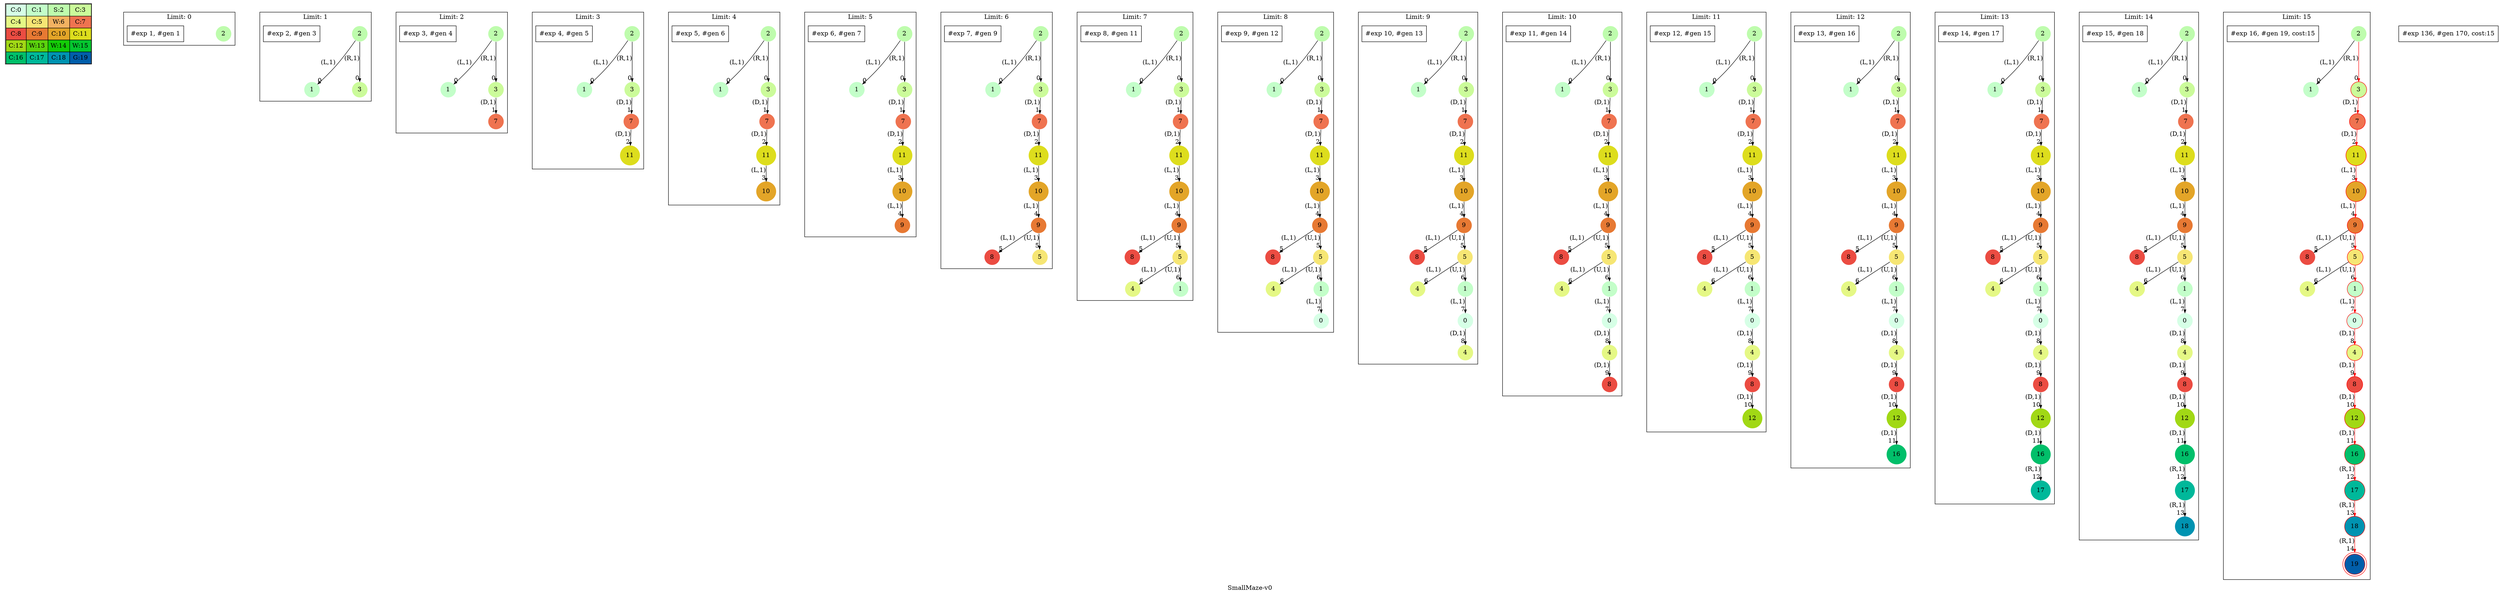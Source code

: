 strict digraph SmallMaze { label="SmallMaze-v0"
subgraph MAP {label=Map;map [shape=plaintext label=<<table border="1" cellpadding="5" cellspacing="0" cellborder="1"><tr><td bgcolor="0.39803922 0.15947579 0.99679532 1.        ">C:0</td><td bgcolor="0.35098039 0.23194764 0.99315867 1.        ">C:1</td><td bgcolor="0.29607843 0.31486959 0.98720184 1.        ">S:2</td><td bgcolor="0.24901961 0.38410575 0.98063477 1.        ">C:3</td></tr><tr><td bgcolor="0.19411765 0.46220388 0.97128103 1.        ">C:4</td><td bgcolor="0.14705882 0.52643216 0.96182564 1.        ">C:5</td><td bgcolor="0.09215686 0.59770746 0.94913494 1.        ">W:6</td><td bgcolor="0.0372549  0.66454018 0.93467977 1.        ">C:7</td></tr><tr><td bgcolor="0.00980392 0.71791192 0.92090552 1.        ">C:8</td><td bgcolor="0.06470588 0.77520398 0.9032472  1.        ">C:9</td><td bgcolor="0.11176471 0.81974048 0.88677369 1.        ">C:10</td><td bgcolor="0.16666667 0.8660254  0.8660254  1.        ">C:11</td></tr><tr><td bgcolor="0.21372549 0.9005867  0.84695821 1.        ">C:12</td><td bgcolor="0.26862745 0.93467977 0.82325295 1.        ">W:13</td><td bgcolor="0.32352941 0.96182564 0.79801723 1.        ">W:14</td><td bgcolor="0.37058824 0.97940977 0.77520398 1.        ">W:15</td></tr><tr><td bgcolor="0.4254902  0.99315867 0.74725253 1.        ">C:16</td><td bgcolor="0.47254902 0.99907048 0.72218645 1.        ">C:17</td><td bgcolor="0.52745098 0.99907048 0.69169844 1.        ">C:18</td><td bgcolor="0.5745098  0.99315867 0.66454018 1.        ">G:19</td></tr></table>>]} 
nodesep=1 ranksep=0.5 node [shape=circle] edge [arrowsize=0.7] 
subgraph cluster0 { label="Limit: 0" nodesep=1 ranksep=0.5 node [shape=circle] edge [arrowsize=0.7] 
"0_2" [label=2 style=filled color=white  fillcolor="0.29607843 0.31486959 0.98720184 1.        "];  "#exp 1, #gen 1" [ shape=box ];
}
subgraph cluster1 { label="Limit: 1" nodesep=1 ranksep=0.5 node [shape=circle] edge [arrowsize=0.7] 
"1_2" [label=2 style=filled color=white  fillcolor="0.29607843 0.31486959 0.98720184 1.        "]; 
"1_2.1-0" [label=1 style=filled color=white  fillcolor="0.35098039 0.23194764 0.99315867 1.        "];  "1_2" -> "1_2.1-0" [xlabel="(L,1)" headlabel=0]; 
"1_2.3-1" [label=3 style=filled color=white  fillcolor="0.24901961 0.38410575 0.98063477 1.        "];  "1_2" -> "1_2.3-1" [xlabel="(R,1)" headlabel=0];  "#exp 2, #gen 3" [ shape=box ];
}
subgraph cluster2 { label="Limit: 2" nodesep=1 ranksep=0.5 node [shape=circle] edge [arrowsize=0.7] 
"2_2" [label=2 style=filled color=white  fillcolor="0.29607843 0.31486959 0.98720184 1.        "]; 
"2_2.1-0" [label=1 style=filled color=white  fillcolor="0.35098039 0.23194764 0.99315867 1.        "];  "2_2" -> "2_2.1-0" [xlabel="(L,1)" headlabel=0]; 
"2_2.3-1" [label=3 style=filled color=white  fillcolor="0.24901961 0.38410575 0.98063477 1.        "];  "2_2" -> "2_2.3-1" [xlabel="(R,1)" headlabel=0]; 
"2_2.3.7-3" [label=7 style=filled color=white  fillcolor="0.0372549  0.66454018 0.93467977 1.        "];  "2_2.3-1" -> "2_2.3.7-3" [xlabel="(D,1)" headlabel=1];  "#exp 3, #gen 4" [ shape=box ];
}
subgraph cluster3 { label="Limit: 3" nodesep=1 ranksep=0.5 node [shape=circle] edge [arrowsize=0.7] 
"3_2" [label=2 style=filled color=white  fillcolor="0.29607843 0.31486959 0.98720184 1.        "]; 
"3_2.1-0" [label=1 style=filled color=white  fillcolor="0.35098039 0.23194764 0.99315867 1.        "];  "3_2" -> "3_2.1-0" [xlabel="(L,1)" headlabel=0]; 
"3_2.3-1" [label=3 style=filled color=white  fillcolor="0.24901961 0.38410575 0.98063477 1.        "];  "3_2" -> "3_2.3-1" [xlabel="(R,1)" headlabel=0]; 
"3_2.3.7-3" [label=7 style=filled color=white  fillcolor="0.0372549  0.66454018 0.93467977 1.        "];  "3_2.3-1" -> "3_2.3.7-3" [xlabel="(D,1)" headlabel=1]; 
"3_2.3.7.11-3" [label=11 style=filled color=white  fillcolor="0.16666667 0.8660254  0.8660254  1.        "];  "3_2.3.7-3" -> "3_2.3.7.11-3" [xlabel="(D,1)" headlabel=2];  "#exp 4, #gen 5" [ shape=box ];
}
subgraph cluster4 { label="Limit: 4" nodesep=1 ranksep=0.5 node [shape=circle] edge [arrowsize=0.7] 
"4_2" [label=2 style=filled color=white  fillcolor="0.29607843 0.31486959 0.98720184 1.        "]; 
"4_2.1-0" [label=1 style=filled color=white  fillcolor="0.35098039 0.23194764 0.99315867 1.        "];  "4_2" -> "4_2.1-0" [xlabel="(L,1)" headlabel=0]; 
"4_2.3-1" [label=3 style=filled color=white  fillcolor="0.24901961 0.38410575 0.98063477 1.        "];  "4_2" -> "4_2.3-1" [xlabel="(R,1)" headlabel=0]; 
"4_2.3.7-3" [label=7 style=filled color=white  fillcolor="0.0372549  0.66454018 0.93467977 1.        "];  "4_2.3-1" -> "4_2.3.7-3" [xlabel="(D,1)" headlabel=1]; 
"4_2.3.7.11-3" [label=11 style=filled color=white  fillcolor="0.16666667 0.8660254  0.8660254  1.        "];  "4_2.3.7-3" -> "4_2.3.7.11-3" [xlabel="(D,1)" headlabel=2]; 
"4_2.3.7.11.10-0" [label=10 style=filled color=white  fillcolor="0.11176471 0.81974048 0.88677369 1.        "];  "4_2.3.7.11-3" -> "4_2.3.7.11.10-0" [xlabel="(L,1)" headlabel=3];  "#exp 5, #gen 6" [ shape=box ];
}
subgraph cluster5 { label="Limit: 5" nodesep=1 ranksep=0.5 node [shape=circle] edge [arrowsize=0.7] 
"5_2" [label=2 style=filled color=white  fillcolor="0.29607843 0.31486959 0.98720184 1.        "]; 
"5_2.1-0" [label=1 style=filled color=white  fillcolor="0.35098039 0.23194764 0.99315867 1.        "];  "5_2" -> "5_2.1-0" [xlabel="(L,1)" headlabel=0]; 
"5_2.3-1" [label=3 style=filled color=white  fillcolor="0.24901961 0.38410575 0.98063477 1.        "];  "5_2" -> "5_2.3-1" [xlabel="(R,1)" headlabel=0]; 
"5_2.3.7-3" [label=7 style=filled color=white  fillcolor="0.0372549  0.66454018 0.93467977 1.        "];  "5_2.3-1" -> "5_2.3.7-3" [xlabel="(D,1)" headlabel=1]; 
"5_2.3.7.11-3" [label=11 style=filled color=white  fillcolor="0.16666667 0.8660254  0.8660254  1.        "];  "5_2.3.7-3" -> "5_2.3.7.11-3" [xlabel="(D,1)" headlabel=2]; 
"5_2.3.7.11.10-0" [label=10 style=filled color=white  fillcolor="0.11176471 0.81974048 0.88677369 1.        "];  "5_2.3.7.11-3" -> "5_2.3.7.11.10-0" [xlabel="(L,1)" headlabel=3]; 
"5_2.3.7.11.10.9-0" [label=9 style=filled color=white  fillcolor="0.06470588 0.77520398 0.9032472  1.        "];  "5_2.3.7.11.10-0" -> "5_2.3.7.11.10.9-0" [xlabel="(L,1)" headlabel=4];  "#exp 6, #gen 7" [ shape=box ];
}
subgraph cluster6 { label="Limit: 6" nodesep=1 ranksep=0.5 node [shape=circle] edge [arrowsize=0.7] 
"6_2" [label=2 style=filled color=white  fillcolor="0.29607843 0.31486959 0.98720184 1.        "]; 
"6_2.1-0" [label=1 style=filled color=white  fillcolor="0.35098039 0.23194764 0.99315867 1.        "];  "6_2" -> "6_2.1-0" [xlabel="(L,1)" headlabel=0]; 
"6_2.3-1" [label=3 style=filled color=white  fillcolor="0.24901961 0.38410575 0.98063477 1.        "];  "6_2" -> "6_2.3-1" [xlabel="(R,1)" headlabel=0]; 
"6_2.3.7-3" [label=7 style=filled color=white  fillcolor="0.0372549  0.66454018 0.93467977 1.        "];  "6_2.3-1" -> "6_2.3.7-3" [xlabel="(D,1)" headlabel=1]; 
"6_2.3.7.11-3" [label=11 style=filled color=white  fillcolor="0.16666667 0.8660254  0.8660254  1.        "];  "6_2.3.7-3" -> "6_2.3.7.11-3" [xlabel="(D,1)" headlabel=2]; 
"6_2.3.7.11.10-0" [label=10 style=filled color=white  fillcolor="0.11176471 0.81974048 0.88677369 1.        "];  "6_2.3.7.11-3" -> "6_2.3.7.11.10-0" [xlabel="(L,1)" headlabel=3]; 
"6_2.3.7.11.10.9-0" [label=9 style=filled color=white  fillcolor="0.06470588 0.77520398 0.9032472  1.        "];  "6_2.3.7.11.10-0" -> "6_2.3.7.11.10.9-0" [xlabel="(L,1)" headlabel=4]; 
"6_2.3.7.11.10.9.8-0" [label=8 style=filled color=white  fillcolor="0.00980392 0.71791192 0.92090552 1.        "];  "6_2.3.7.11.10.9-0" -> "6_2.3.7.11.10.9.8-0" [xlabel="(L,1)" headlabel=5]; 
"6_2.3.7.11.10.9.5-2" [label=5 style=filled color=white  fillcolor="0.14705882 0.52643216 0.96182564 1.        "];  "6_2.3.7.11.10.9-0" -> "6_2.3.7.11.10.9.5-2" [xlabel="(U,1)" headlabel=5];  "#exp 7, #gen 9" [ shape=box ];
}
subgraph cluster7 { label="Limit: 7" nodesep=1 ranksep=0.5 node [shape=circle] edge [arrowsize=0.7] 
"7_2" [label=2 style=filled color=white  fillcolor="0.29607843 0.31486959 0.98720184 1.        "]; 
"7_2.1-0" [label=1 style=filled color=white  fillcolor="0.35098039 0.23194764 0.99315867 1.        "];  "7_2" -> "7_2.1-0" [xlabel="(L,1)" headlabel=0]; 
"7_2.3-1" [label=3 style=filled color=white  fillcolor="0.24901961 0.38410575 0.98063477 1.        "];  "7_2" -> "7_2.3-1" [xlabel="(R,1)" headlabel=0]; 
"7_2.3.7-3" [label=7 style=filled color=white  fillcolor="0.0372549  0.66454018 0.93467977 1.        "];  "7_2.3-1" -> "7_2.3.7-3" [xlabel="(D,1)" headlabel=1]; 
"7_2.3.7.11-3" [label=11 style=filled color=white  fillcolor="0.16666667 0.8660254  0.8660254  1.        "];  "7_2.3.7-3" -> "7_2.3.7.11-3" [xlabel="(D,1)" headlabel=2]; 
"7_2.3.7.11.10-0" [label=10 style=filled color=white  fillcolor="0.11176471 0.81974048 0.88677369 1.        "];  "7_2.3.7.11-3" -> "7_2.3.7.11.10-0" [xlabel="(L,1)" headlabel=3]; 
"7_2.3.7.11.10.9-0" [label=9 style=filled color=white  fillcolor="0.06470588 0.77520398 0.9032472  1.        "];  "7_2.3.7.11.10-0" -> "7_2.3.7.11.10.9-0" [xlabel="(L,1)" headlabel=4]; 
"7_2.3.7.11.10.9.8-0" [label=8 style=filled color=white  fillcolor="0.00980392 0.71791192 0.92090552 1.        "];  "7_2.3.7.11.10.9-0" -> "7_2.3.7.11.10.9.8-0" [xlabel="(L,1)" headlabel=5]; 
"7_2.3.7.11.10.9.5-2" [label=5 style=filled color=white  fillcolor="0.14705882 0.52643216 0.96182564 1.        "];  "7_2.3.7.11.10.9-0" -> "7_2.3.7.11.10.9.5-2" [xlabel="(U,1)" headlabel=5]; 
"7_2.3.7.11.10.9.5.4-0" [label=4 style=filled color=white  fillcolor="0.19411765 0.46220388 0.97128103 1.        "];  "7_2.3.7.11.10.9.5-2" -> "7_2.3.7.11.10.9.5.4-0" [xlabel="(L,1)" headlabel=6]; 
"7_2.3.7.11.10.9.5.1-2" [label=1 style=filled color=white  fillcolor="0.35098039 0.23194764 0.99315867 1.        "];  "7_2.3.7.11.10.9.5-2" -> "7_2.3.7.11.10.9.5.1-2" [xlabel="(U,1)" headlabel=6];  "#exp 8, #gen 11" [ shape=box ];
}
subgraph cluster8 { label="Limit: 8" nodesep=1 ranksep=0.5 node [shape=circle] edge [arrowsize=0.7] 
"8_2" [label=2 style=filled color=white  fillcolor="0.29607843 0.31486959 0.98720184 1.        "]; 
"8_2.1-0" [label=1 style=filled color=white  fillcolor="0.35098039 0.23194764 0.99315867 1.        "];  "8_2" -> "8_2.1-0" [xlabel="(L,1)" headlabel=0]; 
"8_2.3-1" [label=3 style=filled color=white  fillcolor="0.24901961 0.38410575 0.98063477 1.        "];  "8_2" -> "8_2.3-1" [xlabel="(R,1)" headlabel=0]; 
"8_2.3.7-3" [label=7 style=filled color=white  fillcolor="0.0372549  0.66454018 0.93467977 1.        "];  "8_2.3-1" -> "8_2.3.7-3" [xlabel="(D,1)" headlabel=1]; 
"8_2.3.7.11-3" [label=11 style=filled color=white  fillcolor="0.16666667 0.8660254  0.8660254  1.        "];  "8_2.3.7-3" -> "8_2.3.7.11-3" [xlabel="(D,1)" headlabel=2]; 
"8_2.3.7.11.10-0" [label=10 style=filled color=white  fillcolor="0.11176471 0.81974048 0.88677369 1.        "];  "8_2.3.7.11-3" -> "8_2.3.7.11.10-0" [xlabel="(L,1)" headlabel=3]; 
"8_2.3.7.11.10.9-0" [label=9 style=filled color=white  fillcolor="0.06470588 0.77520398 0.9032472  1.        "];  "8_2.3.7.11.10-0" -> "8_2.3.7.11.10.9-0" [xlabel="(L,1)" headlabel=4]; 
"8_2.3.7.11.10.9.8-0" [label=8 style=filled color=white  fillcolor="0.00980392 0.71791192 0.92090552 1.        "];  "8_2.3.7.11.10.9-0" -> "8_2.3.7.11.10.9.8-0" [xlabel="(L,1)" headlabel=5]; 
"8_2.3.7.11.10.9.5-2" [label=5 style=filled color=white  fillcolor="0.14705882 0.52643216 0.96182564 1.        "];  "8_2.3.7.11.10.9-0" -> "8_2.3.7.11.10.9.5-2" [xlabel="(U,1)" headlabel=5]; 
"8_2.3.7.11.10.9.5.4-0" [label=4 style=filled color=white  fillcolor="0.19411765 0.46220388 0.97128103 1.        "];  "8_2.3.7.11.10.9.5-2" -> "8_2.3.7.11.10.9.5.4-0" [xlabel="(L,1)" headlabel=6]; 
"8_2.3.7.11.10.9.5.1-2" [label=1 style=filled color=white  fillcolor="0.35098039 0.23194764 0.99315867 1.        "];  "8_2.3.7.11.10.9.5-2" -> "8_2.3.7.11.10.9.5.1-2" [xlabel="(U,1)" headlabel=6]; 
"8_2.3.7.11.10.9.5.1.0-0" [label=0 style=filled color=white  fillcolor="0.39803922 0.15947579 0.99679532 1.        "];  "8_2.3.7.11.10.9.5.1-2" -> "8_2.3.7.11.10.9.5.1.0-0" [xlabel="(L,1)" headlabel=7];  "#exp 9, #gen 12" [ shape=box ];
}
subgraph cluster9 { label="Limit: 9" nodesep=1 ranksep=0.5 node [shape=circle] edge [arrowsize=0.7] 
"9_2" [label=2 style=filled color=white  fillcolor="0.29607843 0.31486959 0.98720184 1.        "]; 
"9_2.1-0" [label=1 style=filled color=white  fillcolor="0.35098039 0.23194764 0.99315867 1.        "];  "9_2" -> "9_2.1-0" [xlabel="(L,1)" headlabel=0]; 
"9_2.3-1" [label=3 style=filled color=white  fillcolor="0.24901961 0.38410575 0.98063477 1.        "];  "9_2" -> "9_2.3-1" [xlabel="(R,1)" headlabel=0]; 
"9_2.3.7-3" [label=7 style=filled color=white  fillcolor="0.0372549  0.66454018 0.93467977 1.        "];  "9_2.3-1" -> "9_2.3.7-3" [xlabel="(D,1)" headlabel=1]; 
"9_2.3.7.11-3" [label=11 style=filled color=white  fillcolor="0.16666667 0.8660254  0.8660254  1.        "];  "9_2.3.7-3" -> "9_2.3.7.11-3" [xlabel="(D,1)" headlabel=2]; 
"9_2.3.7.11.10-0" [label=10 style=filled color=white  fillcolor="0.11176471 0.81974048 0.88677369 1.        "];  "9_2.3.7.11-3" -> "9_2.3.7.11.10-0" [xlabel="(L,1)" headlabel=3]; 
"9_2.3.7.11.10.9-0" [label=9 style=filled color=white  fillcolor="0.06470588 0.77520398 0.9032472  1.        "];  "9_2.3.7.11.10-0" -> "9_2.3.7.11.10.9-0" [xlabel="(L,1)" headlabel=4]; 
"9_2.3.7.11.10.9.8-0" [label=8 style=filled color=white  fillcolor="0.00980392 0.71791192 0.92090552 1.        "];  "9_2.3.7.11.10.9-0" -> "9_2.3.7.11.10.9.8-0" [xlabel="(L,1)" headlabel=5]; 
"9_2.3.7.11.10.9.5-2" [label=5 style=filled color=white  fillcolor="0.14705882 0.52643216 0.96182564 1.        "];  "9_2.3.7.11.10.9-0" -> "9_2.3.7.11.10.9.5-2" [xlabel="(U,1)" headlabel=5]; 
"9_2.3.7.11.10.9.5.4-0" [label=4 style=filled color=white  fillcolor="0.19411765 0.46220388 0.97128103 1.        "];  "9_2.3.7.11.10.9.5-2" -> "9_2.3.7.11.10.9.5.4-0" [xlabel="(L,1)" headlabel=6]; 
"9_2.3.7.11.10.9.5.1-2" [label=1 style=filled color=white  fillcolor="0.35098039 0.23194764 0.99315867 1.        "];  "9_2.3.7.11.10.9.5-2" -> "9_2.3.7.11.10.9.5.1-2" [xlabel="(U,1)" headlabel=6]; 
"9_2.3.7.11.10.9.5.1.0-0" [label=0 style=filled color=white  fillcolor="0.39803922 0.15947579 0.99679532 1.        "];  "9_2.3.7.11.10.9.5.1-2" -> "9_2.3.7.11.10.9.5.1.0-0" [xlabel="(L,1)" headlabel=7]; 
"9_2.3.7.11.10.9.5.1.0.4-3" [label=4 style=filled color=white  fillcolor="0.19411765 0.46220388 0.97128103 1.        "];  "9_2.3.7.11.10.9.5.1.0-0" -> "9_2.3.7.11.10.9.5.1.0.4-3" [xlabel="(D,1)" headlabel=8];  "#exp 10, #gen 13" [ shape=box ];
}
subgraph cluster10 { label="Limit: 10" nodesep=1 ranksep=0.5 node [shape=circle] edge [arrowsize=0.7] 
"10_2" [label=2 style=filled color=white  fillcolor="0.29607843 0.31486959 0.98720184 1.        "]; 
"10_2.1-0" [label=1 style=filled color=white  fillcolor="0.35098039 0.23194764 0.99315867 1.        "];  "10_2" -> "10_2.1-0" [xlabel="(L,1)" headlabel=0]; 
"10_2.3-1" [label=3 style=filled color=white  fillcolor="0.24901961 0.38410575 0.98063477 1.        "];  "10_2" -> "10_2.3-1" [xlabel="(R,1)" headlabel=0]; 
"10_2.3.7-3" [label=7 style=filled color=white  fillcolor="0.0372549  0.66454018 0.93467977 1.        "];  "10_2.3-1" -> "10_2.3.7-3" [xlabel="(D,1)" headlabel=1]; 
"10_2.3.7.11-3" [label=11 style=filled color=white  fillcolor="0.16666667 0.8660254  0.8660254  1.        "];  "10_2.3.7-3" -> "10_2.3.7.11-3" [xlabel="(D,1)" headlabel=2]; 
"10_2.3.7.11.10-0" [label=10 style=filled color=white  fillcolor="0.11176471 0.81974048 0.88677369 1.        "];  "10_2.3.7.11-3" -> "10_2.3.7.11.10-0" [xlabel="(L,1)" headlabel=3]; 
"10_2.3.7.11.10.9-0" [label=9 style=filled color=white  fillcolor="0.06470588 0.77520398 0.9032472  1.        "];  "10_2.3.7.11.10-0" -> "10_2.3.7.11.10.9-0" [xlabel="(L,1)" headlabel=4]; 
"10_2.3.7.11.10.9.8-0" [label=8 style=filled color=white  fillcolor="0.00980392 0.71791192 0.92090552 1.        "];  "10_2.3.7.11.10.9-0" -> "10_2.3.7.11.10.9.8-0" [xlabel="(L,1)" headlabel=5]; 
"10_2.3.7.11.10.9.5-2" [label=5 style=filled color=white  fillcolor="0.14705882 0.52643216 0.96182564 1.        "];  "10_2.3.7.11.10.9-0" -> "10_2.3.7.11.10.9.5-2" [xlabel="(U,1)" headlabel=5]; 
"10_2.3.7.11.10.9.5.4-0" [label=4 style=filled color=white  fillcolor="0.19411765 0.46220388 0.97128103 1.        "];  "10_2.3.7.11.10.9.5-2" -> "10_2.3.7.11.10.9.5.4-0" [xlabel="(L,1)" headlabel=6]; 
"10_2.3.7.11.10.9.5.1-2" [label=1 style=filled color=white  fillcolor="0.35098039 0.23194764 0.99315867 1.        "];  "10_2.3.7.11.10.9.5-2" -> "10_2.3.7.11.10.9.5.1-2" [xlabel="(U,1)" headlabel=6]; 
"10_2.3.7.11.10.9.5.1.0-0" [label=0 style=filled color=white  fillcolor="0.39803922 0.15947579 0.99679532 1.        "];  "10_2.3.7.11.10.9.5.1-2" -> "10_2.3.7.11.10.9.5.1.0-0" [xlabel="(L,1)" headlabel=7]; 
"10_2.3.7.11.10.9.5.1.0.4-3" [label=4 style=filled color=white  fillcolor="0.19411765 0.46220388 0.97128103 1.        "];  "10_2.3.7.11.10.9.5.1.0-0" -> "10_2.3.7.11.10.9.5.1.0.4-3" [xlabel="(D,1)" headlabel=8]; 
"10_2.3.7.11.10.9.5.1.0.4.8-3" [label=8 style=filled color=white  fillcolor="0.00980392 0.71791192 0.92090552 1.        "];  "10_2.3.7.11.10.9.5.1.0.4-3" -> "10_2.3.7.11.10.9.5.1.0.4.8-3" [xlabel="(D,1)" headlabel=9];  "#exp 11, #gen 14" [ shape=box ];
}
subgraph cluster11 { label="Limit: 11" nodesep=1 ranksep=0.5 node [shape=circle] edge [arrowsize=0.7] 
"11_2" [label=2 style=filled color=white  fillcolor="0.29607843 0.31486959 0.98720184 1.        "]; 
"11_2.1-0" [label=1 style=filled color=white  fillcolor="0.35098039 0.23194764 0.99315867 1.        "];  "11_2" -> "11_2.1-0" [xlabel="(L,1)" headlabel=0]; 
"11_2.3-1" [label=3 style=filled color=white  fillcolor="0.24901961 0.38410575 0.98063477 1.        "];  "11_2" -> "11_2.3-1" [xlabel="(R,1)" headlabel=0]; 
"11_2.3.7-3" [label=7 style=filled color=white  fillcolor="0.0372549  0.66454018 0.93467977 1.        "];  "11_2.3-1" -> "11_2.3.7-3" [xlabel="(D,1)" headlabel=1]; 
"11_2.3.7.11-3" [label=11 style=filled color=white  fillcolor="0.16666667 0.8660254  0.8660254  1.        "];  "11_2.3.7-3" -> "11_2.3.7.11-3" [xlabel="(D,1)" headlabel=2]; 
"11_2.3.7.11.10-0" [label=10 style=filled color=white  fillcolor="0.11176471 0.81974048 0.88677369 1.        "];  "11_2.3.7.11-3" -> "11_2.3.7.11.10-0" [xlabel="(L,1)" headlabel=3]; 
"11_2.3.7.11.10.9-0" [label=9 style=filled color=white  fillcolor="0.06470588 0.77520398 0.9032472  1.        "];  "11_2.3.7.11.10-0" -> "11_2.3.7.11.10.9-0" [xlabel="(L,1)" headlabel=4]; 
"11_2.3.7.11.10.9.8-0" [label=8 style=filled color=white  fillcolor="0.00980392 0.71791192 0.92090552 1.        "];  "11_2.3.7.11.10.9-0" -> "11_2.3.7.11.10.9.8-0" [xlabel="(L,1)" headlabel=5]; 
"11_2.3.7.11.10.9.5-2" [label=5 style=filled color=white  fillcolor="0.14705882 0.52643216 0.96182564 1.        "];  "11_2.3.7.11.10.9-0" -> "11_2.3.7.11.10.9.5-2" [xlabel="(U,1)" headlabel=5]; 
"11_2.3.7.11.10.9.5.4-0" [label=4 style=filled color=white  fillcolor="0.19411765 0.46220388 0.97128103 1.        "];  "11_2.3.7.11.10.9.5-2" -> "11_2.3.7.11.10.9.5.4-0" [xlabel="(L,1)" headlabel=6]; 
"11_2.3.7.11.10.9.5.1-2" [label=1 style=filled color=white  fillcolor="0.35098039 0.23194764 0.99315867 1.        "];  "11_2.3.7.11.10.9.5-2" -> "11_2.3.7.11.10.9.5.1-2" [xlabel="(U,1)" headlabel=6]; 
"11_2.3.7.11.10.9.5.1.0-0" [label=0 style=filled color=white  fillcolor="0.39803922 0.15947579 0.99679532 1.        "];  "11_2.3.7.11.10.9.5.1-2" -> "11_2.3.7.11.10.9.5.1.0-0" [xlabel="(L,1)" headlabel=7]; 
"11_2.3.7.11.10.9.5.1.0.4-3" [label=4 style=filled color=white  fillcolor="0.19411765 0.46220388 0.97128103 1.        "];  "11_2.3.7.11.10.9.5.1.0-0" -> "11_2.3.7.11.10.9.5.1.0.4-3" [xlabel="(D,1)" headlabel=8]; 
"11_2.3.7.11.10.9.5.1.0.4.8-3" [label=8 style=filled color=white  fillcolor="0.00980392 0.71791192 0.92090552 1.        "];  "11_2.3.7.11.10.9.5.1.0.4-3" -> "11_2.3.7.11.10.9.5.1.0.4.8-3" [xlabel="(D,1)" headlabel=9]; 
"11_2.3.7.11.10.9.5.1.0.4.8.12-3" [label=12 style=filled color=white  fillcolor="0.21372549 0.9005867  0.84695821 1.        "];  "11_2.3.7.11.10.9.5.1.0.4.8-3" -> "11_2.3.7.11.10.9.5.1.0.4.8.12-3" [xlabel="(D,1)" headlabel=10];  "#exp 12, #gen 15" [ shape=box ];
}
subgraph cluster12 { label="Limit: 12" nodesep=1 ranksep=0.5 node [shape=circle] edge [arrowsize=0.7] 
"12_2" [label=2 style=filled color=white  fillcolor="0.29607843 0.31486959 0.98720184 1.        "]; 
"12_2.1-0" [label=1 style=filled color=white  fillcolor="0.35098039 0.23194764 0.99315867 1.        "];  "12_2" -> "12_2.1-0" [xlabel="(L,1)" headlabel=0]; 
"12_2.3-1" [label=3 style=filled color=white  fillcolor="0.24901961 0.38410575 0.98063477 1.        "];  "12_2" -> "12_2.3-1" [xlabel="(R,1)" headlabel=0]; 
"12_2.3.7-3" [label=7 style=filled color=white  fillcolor="0.0372549  0.66454018 0.93467977 1.        "];  "12_2.3-1" -> "12_2.3.7-3" [xlabel="(D,1)" headlabel=1]; 
"12_2.3.7.11-3" [label=11 style=filled color=white  fillcolor="0.16666667 0.8660254  0.8660254  1.        "];  "12_2.3.7-3" -> "12_2.3.7.11-3" [xlabel="(D,1)" headlabel=2]; 
"12_2.3.7.11.10-0" [label=10 style=filled color=white  fillcolor="0.11176471 0.81974048 0.88677369 1.        "];  "12_2.3.7.11-3" -> "12_2.3.7.11.10-0" [xlabel="(L,1)" headlabel=3]; 
"12_2.3.7.11.10.9-0" [label=9 style=filled color=white  fillcolor="0.06470588 0.77520398 0.9032472  1.        "];  "12_2.3.7.11.10-0" -> "12_2.3.7.11.10.9-0" [xlabel="(L,1)" headlabel=4]; 
"12_2.3.7.11.10.9.8-0" [label=8 style=filled color=white  fillcolor="0.00980392 0.71791192 0.92090552 1.        "];  "12_2.3.7.11.10.9-0" -> "12_2.3.7.11.10.9.8-0" [xlabel="(L,1)" headlabel=5]; 
"12_2.3.7.11.10.9.5-2" [label=5 style=filled color=white  fillcolor="0.14705882 0.52643216 0.96182564 1.        "];  "12_2.3.7.11.10.9-0" -> "12_2.3.7.11.10.9.5-2" [xlabel="(U,1)" headlabel=5]; 
"12_2.3.7.11.10.9.5.4-0" [label=4 style=filled color=white  fillcolor="0.19411765 0.46220388 0.97128103 1.        "];  "12_2.3.7.11.10.9.5-2" -> "12_2.3.7.11.10.9.5.4-0" [xlabel="(L,1)" headlabel=6]; 
"12_2.3.7.11.10.9.5.1-2" [label=1 style=filled color=white  fillcolor="0.35098039 0.23194764 0.99315867 1.        "];  "12_2.3.7.11.10.9.5-2" -> "12_2.3.7.11.10.9.5.1-2" [xlabel="(U,1)" headlabel=6]; 
"12_2.3.7.11.10.9.5.1.0-0" [label=0 style=filled color=white  fillcolor="0.39803922 0.15947579 0.99679532 1.        "];  "12_2.3.7.11.10.9.5.1-2" -> "12_2.3.7.11.10.9.5.1.0-0" [xlabel="(L,1)" headlabel=7]; 
"12_2.3.7.11.10.9.5.1.0.4-3" [label=4 style=filled color=white  fillcolor="0.19411765 0.46220388 0.97128103 1.        "];  "12_2.3.7.11.10.9.5.1.0-0" -> "12_2.3.7.11.10.9.5.1.0.4-3" [xlabel="(D,1)" headlabel=8]; 
"12_2.3.7.11.10.9.5.1.0.4.8-3" [label=8 style=filled color=white  fillcolor="0.00980392 0.71791192 0.92090552 1.        "];  "12_2.3.7.11.10.9.5.1.0.4-3" -> "12_2.3.7.11.10.9.5.1.0.4.8-3" [xlabel="(D,1)" headlabel=9]; 
"12_2.3.7.11.10.9.5.1.0.4.8.12-3" [label=12 style=filled color=white  fillcolor="0.21372549 0.9005867  0.84695821 1.        "];  "12_2.3.7.11.10.9.5.1.0.4.8-3" -> "12_2.3.7.11.10.9.5.1.0.4.8.12-3" [xlabel="(D,1)" headlabel=10]; 
"12_2.3.7.11.10.9.5.1.0.4.8.12.16-3" [label=16 style=filled color=white  fillcolor="0.4254902  0.99315867 0.74725253 1.        "];  "12_2.3.7.11.10.9.5.1.0.4.8.12-3" -> "12_2.3.7.11.10.9.5.1.0.4.8.12.16-3" [xlabel="(D,1)" headlabel=11];  "#exp 13, #gen 16" [ shape=box ];
}
subgraph cluster13 { label="Limit: 13" nodesep=1 ranksep=0.5 node [shape=circle] edge [arrowsize=0.7] 
"13_2" [label=2 style=filled color=white  fillcolor="0.29607843 0.31486959 0.98720184 1.        "]; 
"13_2.1-0" [label=1 style=filled color=white  fillcolor="0.35098039 0.23194764 0.99315867 1.        "];  "13_2" -> "13_2.1-0" [xlabel="(L,1)" headlabel=0]; 
"13_2.3-1" [label=3 style=filled color=white  fillcolor="0.24901961 0.38410575 0.98063477 1.        "];  "13_2" -> "13_2.3-1" [xlabel="(R,1)" headlabel=0]; 
"13_2.3.7-3" [label=7 style=filled color=white  fillcolor="0.0372549  0.66454018 0.93467977 1.        "];  "13_2.3-1" -> "13_2.3.7-3" [xlabel="(D,1)" headlabel=1]; 
"13_2.3.7.11-3" [label=11 style=filled color=white  fillcolor="0.16666667 0.8660254  0.8660254  1.        "];  "13_2.3.7-3" -> "13_2.3.7.11-3" [xlabel="(D,1)" headlabel=2]; 
"13_2.3.7.11.10-0" [label=10 style=filled color=white  fillcolor="0.11176471 0.81974048 0.88677369 1.        "];  "13_2.3.7.11-3" -> "13_2.3.7.11.10-0" [xlabel="(L,1)" headlabel=3]; 
"13_2.3.7.11.10.9-0" [label=9 style=filled color=white  fillcolor="0.06470588 0.77520398 0.9032472  1.        "];  "13_2.3.7.11.10-0" -> "13_2.3.7.11.10.9-0" [xlabel="(L,1)" headlabel=4]; 
"13_2.3.7.11.10.9.8-0" [label=8 style=filled color=white  fillcolor="0.00980392 0.71791192 0.92090552 1.        "];  "13_2.3.7.11.10.9-0" -> "13_2.3.7.11.10.9.8-0" [xlabel="(L,1)" headlabel=5]; 
"13_2.3.7.11.10.9.5-2" [label=5 style=filled color=white  fillcolor="0.14705882 0.52643216 0.96182564 1.        "];  "13_2.3.7.11.10.9-0" -> "13_2.3.7.11.10.9.5-2" [xlabel="(U,1)" headlabel=5]; 
"13_2.3.7.11.10.9.5.4-0" [label=4 style=filled color=white  fillcolor="0.19411765 0.46220388 0.97128103 1.        "];  "13_2.3.7.11.10.9.5-2" -> "13_2.3.7.11.10.9.5.4-0" [xlabel="(L,1)" headlabel=6]; 
"13_2.3.7.11.10.9.5.1-2" [label=1 style=filled color=white  fillcolor="0.35098039 0.23194764 0.99315867 1.        "];  "13_2.3.7.11.10.9.5-2" -> "13_2.3.7.11.10.9.5.1-2" [xlabel="(U,1)" headlabel=6]; 
"13_2.3.7.11.10.9.5.1.0-0" [label=0 style=filled color=white  fillcolor="0.39803922 0.15947579 0.99679532 1.        "];  "13_2.3.7.11.10.9.5.1-2" -> "13_2.3.7.11.10.9.5.1.0-0" [xlabel="(L,1)" headlabel=7]; 
"13_2.3.7.11.10.9.5.1.0.4-3" [label=4 style=filled color=white  fillcolor="0.19411765 0.46220388 0.97128103 1.        "];  "13_2.3.7.11.10.9.5.1.0-0" -> "13_2.3.7.11.10.9.5.1.0.4-3" [xlabel="(D,1)" headlabel=8]; 
"13_2.3.7.11.10.9.5.1.0.4.8-3" [label=8 style=filled color=white  fillcolor="0.00980392 0.71791192 0.92090552 1.        "];  "13_2.3.7.11.10.9.5.1.0.4-3" -> "13_2.3.7.11.10.9.5.1.0.4.8-3" [xlabel="(D,1)" headlabel=9]; 
"13_2.3.7.11.10.9.5.1.0.4.8.12-3" [label=12 style=filled color=white  fillcolor="0.21372549 0.9005867  0.84695821 1.        "];  "13_2.3.7.11.10.9.5.1.0.4.8-3" -> "13_2.3.7.11.10.9.5.1.0.4.8.12-3" [xlabel="(D,1)" headlabel=10]; 
"13_2.3.7.11.10.9.5.1.0.4.8.12.16-3" [label=16 style=filled color=white  fillcolor="0.4254902  0.99315867 0.74725253 1.        "];  "13_2.3.7.11.10.9.5.1.0.4.8.12-3" -> "13_2.3.7.11.10.9.5.1.0.4.8.12.16-3" [xlabel="(D,1)" headlabel=11]; 
"13_2.3.7.11.10.9.5.1.0.4.8.12.16.17-1" [label=17 style=filled color=white  fillcolor="0.47254902 0.99907048 0.72218645 1.        "];  "13_2.3.7.11.10.9.5.1.0.4.8.12.16-3" -> "13_2.3.7.11.10.9.5.1.0.4.8.12.16.17-1" [xlabel="(R,1)" headlabel=12];  "#exp 14, #gen 17" [ shape=box ];
}
subgraph cluster14 { label="Limit: 14" nodesep=1 ranksep=0.5 node [shape=circle] edge [arrowsize=0.7] 
"14_2" [label=2 style=filled color=white  fillcolor="0.29607843 0.31486959 0.98720184 1.        "]; 
"14_2.1-0" [label=1 style=filled color=white  fillcolor="0.35098039 0.23194764 0.99315867 1.        "];  "14_2" -> "14_2.1-0" [xlabel="(L,1)" headlabel=0]; 
"14_2.3-1" [label=3 style=filled color=white  fillcolor="0.24901961 0.38410575 0.98063477 1.        "];  "14_2" -> "14_2.3-1" [xlabel="(R,1)" headlabel=0]; 
"14_2.3.7-3" [label=7 style=filled color=white  fillcolor="0.0372549  0.66454018 0.93467977 1.        "];  "14_2.3-1" -> "14_2.3.7-3" [xlabel="(D,1)" headlabel=1]; 
"14_2.3.7.11-3" [label=11 style=filled color=white  fillcolor="0.16666667 0.8660254  0.8660254  1.        "];  "14_2.3.7-3" -> "14_2.3.7.11-3" [xlabel="(D,1)" headlabel=2]; 
"14_2.3.7.11.10-0" [label=10 style=filled color=white  fillcolor="0.11176471 0.81974048 0.88677369 1.        "];  "14_2.3.7.11-3" -> "14_2.3.7.11.10-0" [xlabel="(L,1)" headlabel=3]; 
"14_2.3.7.11.10.9-0" [label=9 style=filled color=white  fillcolor="0.06470588 0.77520398 0.9032472  1.        "];  "14_2.3.7.11.10-0" -> "14_2.3.7.11.10.9-0" [xlabel="(L,1)" headlabel=4]; 
"14_2.3.7.11.10.9.8-0" [label=8 style=filled color=white  fillcolor="0.00980392 0.71791192 0.92090552 1.        "];  "14_2.3.7.11.10.9-0" -> "14_2.3.7.11.10.9.8-0" [xlabel="(L,1)" headlabel=5]; 
"14_2.3.7.11.10.9.5-2" [label=5 style=filled color=white  fillcolor="0.14705882 0.52643216 0.96182564 1.        "];  "14_2.3.7.11.10.9-0" -> "14_2.3.7.11.10.9.5-2" [xlabel="(U,1)" headlabel=5]; 
"14_2.3.7.11.10.9.5.4-0" [label=4 style=filled color=white  fillcolor="0.19411765 0.46220388 0.97128103 1.        "];  "14_2.3.7.11.10.9.5-2" -> "14_2.3.7.11.10.9.5.4-0" [xlabel="(L,1)" headlabel=6]; 
"14_2.3.7.11.10.9.5.1-2" [label=1 style=filled color=white  fillcolor="0.35098039 0.23194764 0.99315867 1.        "];  "14_2.3.7.11.10.9.5-2" -> "14_2.3.7.11.10.9.5.1-2" [xlabel="(U,1)" headlabel=6]; 
"14_2.3.7.11.10.9.5.1.0-0" [label=0 style=filled color=white  fillcolor="0.39803922 0.15947579 0.99679532 1.        "];  "14_2.3.7.11.10.9.5.1-2" -> "14_2.3.7.11.10.9.5.1.0-0" [xlabel="(L,1)" headlabel=7]; 
"14_2.3.7.11.10.9.5.1.0.4-3" [label=4 style=filled color=white  fillcolor="0.19411765 0.46220388 0.97128103 1.        "];  "14_2.3.7.11.10.9.5.1.0-0" -> "14_2.3.7.11.10.9.5.1.0.4-3" [xlabel="(D,1)" headlabel=8]; 
"14_2.3.7.11.10.9.5.1.0.4.8-3" [label=8 style=filled color=white  fillcolor="0.00980392 0.71791192 0.92090552 1.        "];  "14_2.3.7.11.10.9.5.1.0.4-3" -> "14_2.3.7.11.10.9.5.1.0.4.8-3" [xlabel="(D,1)" headlabel=9]; 
"14_2.3.7.11.10.9.5.1.0.4.8.12-3" [label=12 style=filled color=white  fillcolor="0.21372549 0.9005867  0.84695821 1.        "];  "14_2.3.7.11.10.9.5.1.0.4.8-3" -> "14_2.3.7.11.10.9.5.1.0.4.8.12-3" [xlabel="(D,1)" headlabel=10]; 
"14_2.3.7.11.10.9.5.1.0.4.8.12.16-3" [label=16 style=filled color=white  fillcolor="0.4254902  0.99315867 0.74725253 1.        "];  "14_2.3.7.11.10.9.5.1.0.4.8.12-3" -> "14_2.3.7.11.10.9.5.1.0.4.8.12.16-3" [xlabel="(D,1)" headlabel=11]; 
"14_2.3.7.11.10.9.5.1.0.4.8.12.16.17-1" [label=17 style=filled color=white  fillcolor="0.47254902 0.99907048 0.72218645 1.        "];  "14_2.3.7.11.10.9.5.1.0.4.8.12.16-3" -> "14_2.3.7.11.10.9.5.1.0.4.8.12.16.17-1" [xlabel="(R,1)" headlabel=12]; 
"14_2.3.7.11.10.9.5.1.0.4.8.12.16.17.18-1" [label=18 style=filled color=white  fillcolor="0.52745098 0.99907048 0.69169844 1.        "];  "14_2.3.7.11.10.9.5.1.0.4.8.12.16.17-1" -> "14_2.3.7.11.10.9.5.1.0.4.8.12.16.17.18-1" [xlabel="(R,1)" headlabel=13];  "#exp 15, #gen 18" [ shape=box ];
}
subgraph cluster15 { label="Limit: 15" nodesep=1 ranksep=0.5 node [shape=circle] edge [arrowsize=0.7] 
"15_2" [label=2 style=filled color=white  fillcolor="0.29607843 0.31486959 0.98720184 1.        "]; 
"15_2.1-0" [label=1 style=filled color=white  fillcolor="0.35098039 0.23194764 0.99315867 1.        "];  "15_2" -> "15_2.1-0" [xlabel="(L,1)" headlabel=0]; 
"15_2.3-1" [label=3 style=filled color=white  fillcolor="0.24901961 0.38410575 0.98063477 1.        "color=red color=red ];    "15_2" -> "15_2.3-1" [xlabel="(R,1)" headlabel=0color=red color=red ];   
"15_2.3.7-3" [label=7 style=filled color=white  fillcolor="0.0372549  0.66454018 0.93467977 1.        "color=red color=red ];    "15_2.3-1" -> "15_2.3.7-3" [xlabel="(D,1)" headlabel=1color=red color=red ];   
"15_2.3.7.11-3" [label=11 style=filled color=white  fillcolor="0.16666667 0.8660254  0.8660254  1.        "color=red color=red ];    "15_2.3.7-3" -> "15_2.3.7.11-3" [xlabel="(D,1)" headlabel=2color=red color=red ];   
"15_2.3.7.11.10-0" [label=10 style=filled color=white  fillcolor="0.11176471 0.81974048 0.88677369 1.        "color=red color=red ];    "15_2.3.7.11-3" -> "15_2.3.7.11.10-0" [xlabel="(L,1)" headlabel=3color=red color=red ];   
"15_2.3.7.11.10.9-0" [label=9 style=filled color=white  fillcolor="0.06470588 0.77520398 0.9032472  1.        "color=red color=red ];    "15_2.3.7.11.10-0" -> "15_2.3.7.11.10.9-0" [xlabel="(L,1)" headlabel=4color=red color=red ];   
"15_2.3.7.11.10.9.8-0" [label=8 style=filled color=white  fillcolor="0.00980392 0.71791192 0.92090552 1.        "];  "15_2.3.7.11.10.9-0" -> "15_2.3.7.11.10.9.8-0" [xlabel="(L,1)" headlabel=5]; 
"15_2.3.7.11.10.9.5-2" [label=5 style=filled color=white  fillcolor="0.14705882 0.52643216 0.96182564 1.        "color=red color=red ];    "15_2.3.7.11.10.9-0" -> "15_2.3.7.11.10.9.5-2" [xlabel="(U,1)" headlabel=5color=red color=red ];   
"15_2.3.7.11.10.9.5.4-0" [label=4 style=filled color=white  fillcolor="0.19411765 0.46220388 0.97128103 1.        "];  "15_2.3.7.11.10.9.5-2" -> "15_2.3.7.11.10.9.5.4-0" [xlabel="(L,1)" headlabel=6]; 
"15_2.3.7.11.10.9.5.1-2" [label=1 style=filled color=white  fillcolor="0.35098039 0.23194764 0.99315867 1.        "color=red color=red ];    "15_2.3.7.11.10.9.5-2" -> "15_2.3.7.11.10.9.5.1-2" [xlabel="(U,1)" headlabel=6color=red color=red ];   
"15_2.3.7.11.10.9.5.1.0-0" [label=0 style=filled color=white  fillcolor="0.39803922 0.15947579 0.99679532 1.        "color=red color=red ];    "15_2.3.7.11.10.9.5.1-2" -> "15_2.3.7.11.10.9.5.1.0-0" [xlabel="(L,1)" headlabel=7color=red color=red ];   
"15_2.3.7.11.10.9.5.1.0.4-3" [label=4 style=filled color=white  fillcolor="0.19411765 0.46220388 0.97128103 1.        "color=red color=red ];    "15_2.3.7.11.10.9.5.1.0-0" -> "15_2.3.7.11.10.9.5.1.0.4-3" [xlabel="(D,1)" headlabel=8color=red color=red ];   
"15_2.3.7.11.10.9.5.1.0.4.8-3" [label=8 style=filled color=white  fillcolor="0.00980392 0.71791192 0.92090552 1.        "color=red color=red ];    "15_2.3.7.11.10.9.5.1.0.4-3" -> "15_2.3.7.11.10.9.5.1.0.4.8-3" [xlabel="(D,1)" headlabel=9color=red color=red ];   
"15_2.3.7.11.10.9.5.1.0.4.8.12-3" [label=12 style=filled color=white  fillcolor="0.21372549 0.9005867  0.84695821 1.        "color=red color=red ];    "15_2.3.7.11.10.9.5.1.0.4.8-3" -> "15_2.3.7.11.10.9.5.1.0.4.8.12-3" [xlabel="(D,1)" headlabel=10color=red color=red ];   
"15_2.3.7.11.10.9.5.1.0.4.8.12.16-3" [label=16 style=filled color=white  fillcolor="0.4254902  0.99315867 0.74725253 1.        "color=red color=red ];    "15_2.3.7.11.10.9.5.1.0.4.8.12-3" -> "15_2.3.7.11.10.9.5.1.0.4.8.12.16-3" [xlabel="(D,1)" headlabel=11color=red color=red ];   
"15_2.3.7.11.10.9.5.1.0.4.8.12.16.17-1" [label=17 style=filled color=white  fillcolor="0.47254902 0.99907048 0.72218645 1.        "color=red color=red ];    "15_2.3.7.11.10.9.5.1.0.4.8.12.16-3" -> "15_2.3.7.11.10.9.5.1.0.4.8.12.16.17-1" [xlabel="(R,1)" headlabel=12color=red color=red ];   
"15_2.3.7.11.10.9.5.1.0.4.8.12.16.17.18-1" [label=18 style=filled color=white  fillcolor="0.52745098 0.99907048 0.69169844 1.        "color=red color=red ];    "15_2.3.7.11.10.9.5.1.0.4.8.12.16.17-1" -> "15_2.3.7.11.10.9.5.1.0.4.8.12.16.17.18-1" [xlabel="(R,1)" headlabel=13color=red color=red ];   
"15_2.3.7.11.10.9.5.1.0.4.8.12.16.17.18.19-1" [label=19 style=filled color=red peripheries=2 fillcolor="0.5745098  0.99315867 0.66454018 1.        "color=red color=red ];    "15_2.3.7.11.10.9.5.1.0.4.8.12.16.17.18-1" -> "15_2.3.7.11.10.9.5.1.0.4.8.12.16.17.18.19-1" [xlabel="(R,1)" headlabel=14color=red color=red ];   
 "#exp 16, #gen 19, cost:15" [ shape=box ];
}
 "#exp 136, #gen 170, cost:15" [ shape=box ];
}
